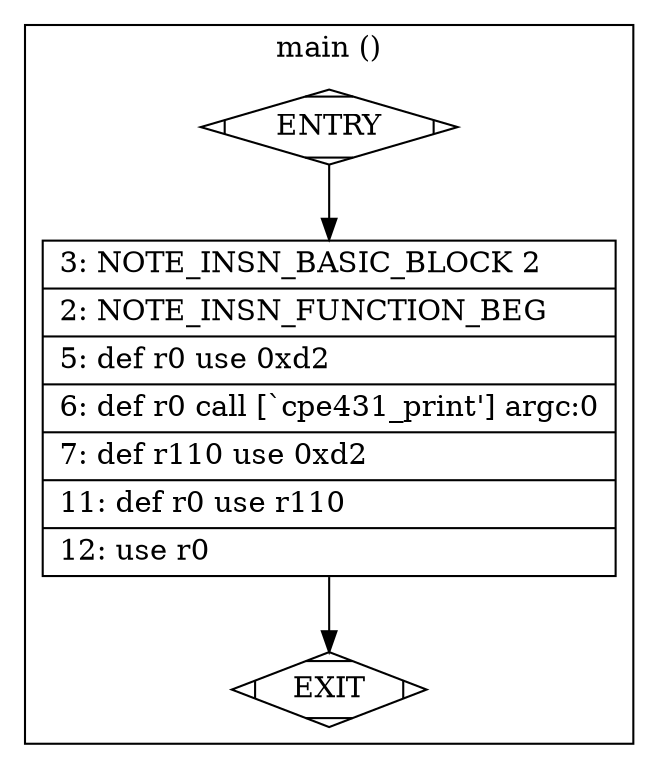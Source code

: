 digraph "addwithprintlib.c.234r.expand" {
overlap=false;
subgraph "cluster_main" {
	label="main ()";
	basic_block_0 [shape=Mdiamond,label="ENTRY"];

	basic_block_2 [shape=record,label="
{
3:\ NOTE_INSN_BASIC_BLOCK\ 2\l\
|2:\ NOTE_INSN_FUNCTION_BEG\l\
|5:\ def r0 use 0xd2\l\
|6:\ def r0 call\ [`cpe431_print']\ argc:0\l\
|7:\ def r110 use 0xd2\l\
|11:\ def r0 use r110\l\
|12:\ use r0\l\
}"];

	basic_block_1 [shape=Mdiamond,label="EXIT"];
	
    basic_block_0:s -> basic_block_2:n [constraint=true];
	basic_block_2:s -> basic_block_1:n [constraint=true];
}
}
